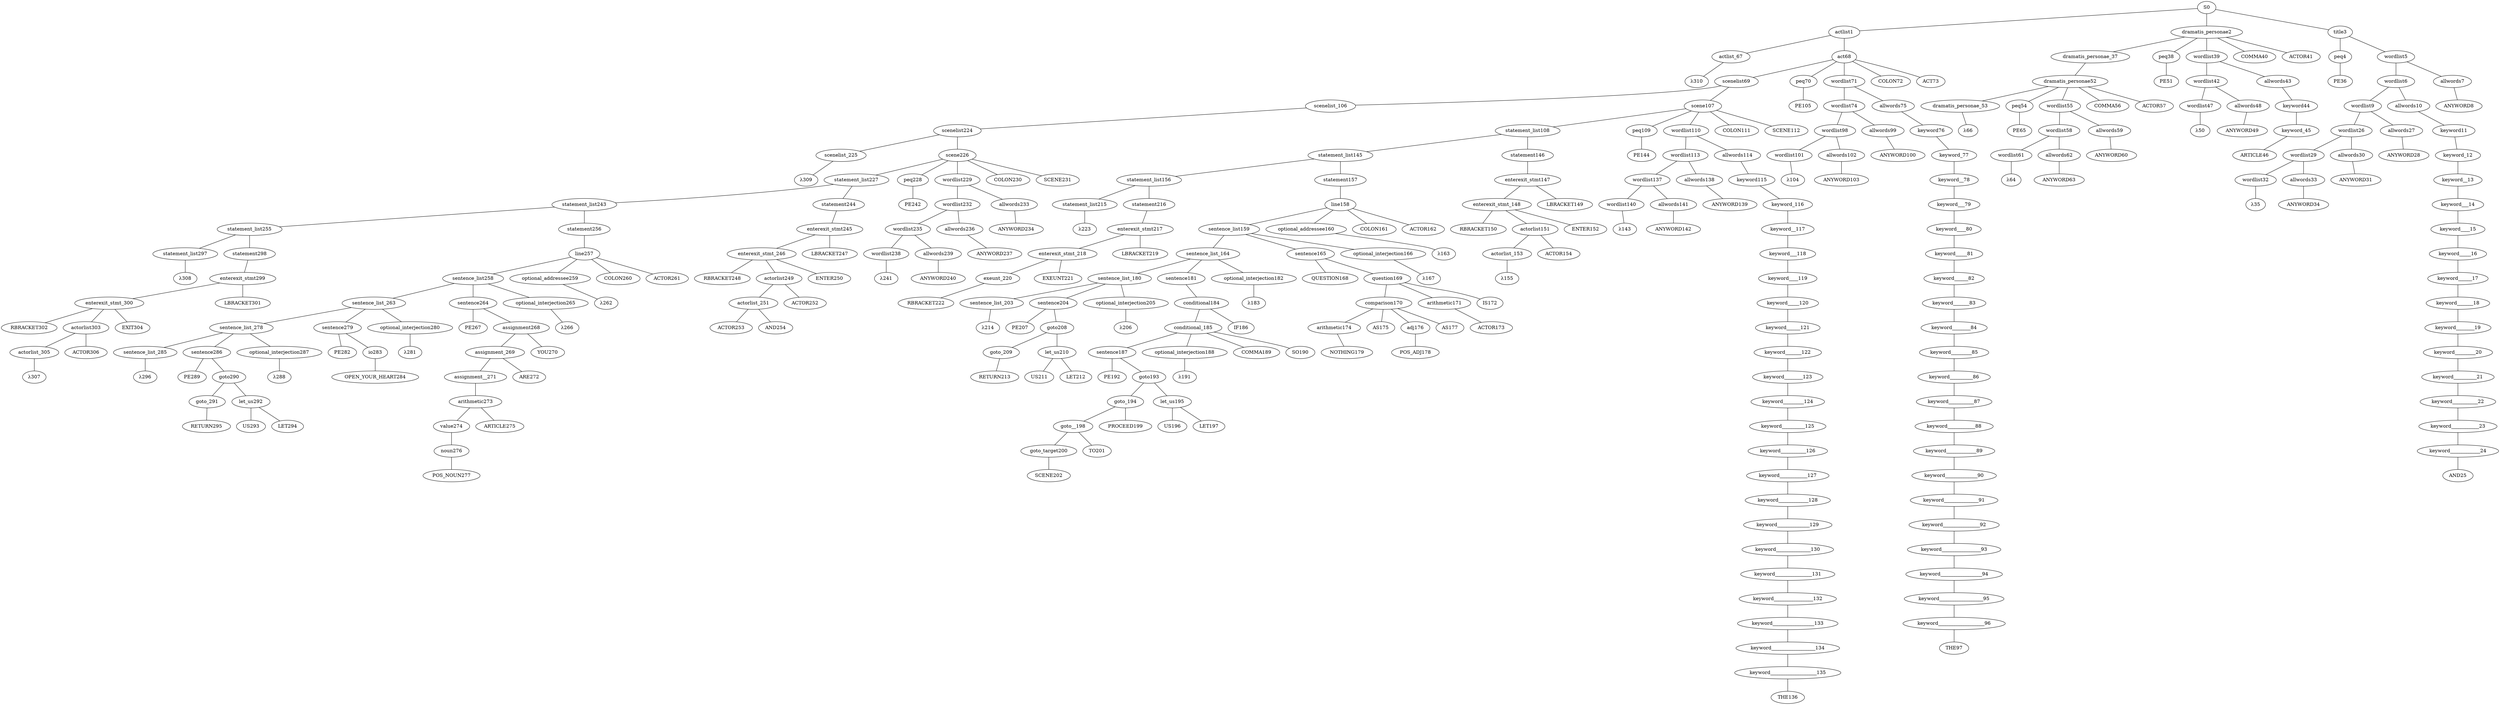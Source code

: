 strict graph {
	S0 -- actlist1
	S0 -- dramatis_personae2
	S0 -- title3

	title3 -- peq4
	title3 -- wordlist5

	wordlist5 -- wordlist6
	wordlist5 -- allwords7

	allwords7 -- ANYWORD8


	wordlist6 -- wordlist9
	wordlist6 -- allwords10

	allwords10 -- keyword11

	keyword11 -- keyword_12

	keyword_12 -- keyword__13

	keyword__13 -- keyword___14

	keyword___14 -- keyword____15

	keyword____15 -- keyword_____16

	keyword_____16 -- keyword______17

	keyword______17 -- keyword_______18

	keyword_______18 -- keyword________19

	keyword________19 -- keyword_________20

	keyword_________20 -- keyword__________21

	keyword__________21 -- keyword___________22

	keyword___________22 -- keyword____________23

	keyword____________23 -- keyword_____________24

	keyword_____________24 -- AND25


	wordlist9 -- wordlist26
	wordlist9 -- allwords27

	allwords27 -- ANYWORD28


	wordlist26 -- wordlist29
	wordlist26 -- allwords30

	allwords30 -- ANYWORD31


	wordlist29 -- wordlist32
	wordlist29 -- allwords33

	allwords33 -- ANYWORD34


	wordlist32 -- λ35

	peq4 -- PE36


	dramatis_personae2 -- dramatis_personae_37
	dramatis_personae2 -- peq38
	dramatis_personae2 -- wordlist39
	dramatis_personae2 -- COMMA40
	dramatis_personae2 -- ACTOR41



	wordlist39 -- wordlist42
	wordlist39 -- allwords43

	allwords43 -- keyword44

	keyword44 -- keyword_45

	keyword_45 -- ARTICLE46


	wordlist42 -- wordlist47
	wordlist42 -- allwords48

	allwords48 -- ANYWORD49


	wordlist47 -- λ50

	peq38 -- PE51


	dramatis_personae_37 -- dramatis_personae52

	dramatis_personae52 -- dramatis_personae_53
	dramatis_personae52 -- peq54
	dramatis_personae52 -- wordlist55
	dramatis_personae52 -- COMMA56
	dramatis_personae52 -- ACTOR57



	wordlist55 -- wordlist58
	wordlist55 -- allwords59

	allwords59 -- ANYWORD60


	wordlist58 -- wordlist61
	wordlist58 -- allwords62

	allwords62 -- ANYWORD63


	wordlist61 -- λ64

	peq54 -- PE65


	dramatis_personae_53 -- λ66

	actlist1 -- actlist_67
	actlist1 -- act68

	act68 -- scenelist69
	act68 -- peq70
	act68 -- wordlist71
	act68 -- COLON72
	act68 -- ACT73



	wordlist71 -- wordlist74
	wordlist71 -- allwords75

	allwords75 -- keyword76

	keyword76 -- keyword_77

	keyword_77 -- keyword__78

	keyword__78 -- keyword___79

	keyword___79 -- keyword____80

	keyword____80 -- keyword_____81

	keyword_____81 -- keyword______82

	keyword______82 -- keyword_______83

	keyword_______83 -- keyword________84

	keyword________84 -- keyword_________85

	keyword_________85 -- keyword__________86

	keyword__________86 -- keyword___________87

	keyword___________87 -- keyword____________88

	keyword____________88 -- keyword_____________89

	keyword_____________89 -- keyword______________90

	keyword______________90 -- keyword_______________91

	keyword_______________91 -- keyword________________92

	keyword________________92 -- keyword_________________93

	keyword_________________93 -- keyword__________________94

	keyword__________________94 -- keyword___________________95

	keyword___________________95 -- keyword____________________96

	keyword____________________96 -- THE97


	wordlist74 -- wordlist98
	wordlist74 -- allwords99

	allwords99 -- ANYWORD100


	wordlist98 -- wordlist101
	wordlist98 -- allwords102

	allwords102 -- ANYWORD103


	wordlist101 -- λ104

	peq70 -- PE105


	scenelist69 -- scenelist_106
	scenelist69 -- scene107

	scene107 -- statement_list108
	scene107 -- peq109
	scene107 -- wordlist110
	scene107 -- COLON111
	scene107 -- SCENE112



	wordlist110 -- wordlist113
	wordlist110 -- allwords114

	allwords114 -- keyword115

	keyword115 -- keyword_116

	keyword_116 -- keyword__117

	keyword__117 -- keyword___118

	keyword___118 -- keyword____119

	keyword____119 -- keyword_____120

	keyword_____120 -- keyword______121

	keyword______121 -- keyword_______122

	keyword_______122 -- keyword________123

	keyword________123 -- keyword_________124

	keyword_________124 -- keyword__________125

	keyword__________125 -- keyword___________126

	keyword___________126 -- keyword____________127

	keyword____________127 -- keyword_____________128

	keyword_____________128 -- keyword______________129

	keyword______________129 -- keyword_______________130

	keyword_______________130 -- keyword________________131

	keyword________________131 -- keyword_________________132

	keyword_________________132 -- keyword__________________133

	keyword__________________133 -- keyword___________________134

	keyword___________________134 -- keyword____________________135

	keyword____________________135 -- THE136


	wordlist113 -- wordlist137
	wordlist113 -- allwords138

	allwords138 -- ANYWORD139


	wordlist137 -- wordlist140
	wordlist137 -- allwords141

	allwords141 -- ANYWORD142


	wordlist140 -- λ143

	peq109 -- PE144


	statement_list108 -- statement_list145
	statement_list108 -- statement146

	statement146 -- enterexit_stmt147

	enterexit_stmt147 -- enterexit_stmt_148
	enterexit_stmt147 -- LBRACKET149


	enterexit_stmt_148 -- RBRACKET150
	enterexit_stmt_148 -- actorlist151
	enterexit_stmt_148 -- ENTER152


	actorlist151 -- actorlist_153
	actorlist151 -- ACTOR154


	actorlist_153 -- λ155


	statement_list145 -- statement_list156
	statement_list145 -- statement157

	statement157 -- line158

	line158 -- sentence_list159
	line158 -- optional_addressee160
	line158 -- COLON161
	line158 -- ACTOR162



	optional_addressee160 -- λ163

	sentence_list159 -- sentence_list_164
	sentence_list159 -- sentence165
	sentence_list159 -- optional_interjection166

	optional_interjection166 -- λ167

	sentence165 -- QUESTION168
	sentence165 -- question169

	question169 -- comparison170
	question169 -- arithmetic171
	question169 -- IS172


	arithmetic171 -- ACTOR173


	comparison170 -- arithmetic174
	comparison170 -- AS175
	comparison170 -- adj176
	comparison170 -- AS177


	adj176 -- POS_ADJ178



	arithmetic174 -- NOTHING179



	sentence_list_164 -- sentence_list_180
	sentence_list_164 -- sentence181
	sentence_list_164 -- optional_interjection182

	optional_interjection182 -- λ183

	sentence181 -- conditional184

	conditional184 -- conditional_185
	conditional184 -- IF186


	conditional_185 -- sentence187
	conditional_185 -- optional_interjection188
	conditional_185 -- COMMA189
	conditional_185 -- SO190



	optional_interjection188 -- λ191

	sentence187 -- PE192
	sentence187 -- goto193

	goto193 -- goto_194
	goto193 -- let_us195

	let_us195 -- US196
	let_us195 -- LET197



	goto_194 -- goto__198
	goto_194 -- PROCEED199


	goto__198 -- goto_target200
	goto__198 -- TO201


	goto_target200 -- SCENE202



	sentence_list_180 -- sentence_list_203
	sentence_list_180 -- sentence204
	sentence_list_180 -- optional_interjection205

	optional_interjection205 -- λ206

	sentence204 -- PE207
	sentence204 -- goto208

	goto208 -- goto_209
	goto208 -- let_us210

	let_us210 -- US211
	let_us210 -- LET212



	goto_209 -- RETURN213



	sentence_list_203 -- λ214

	statement_list156 -- statement_list215
	statement_list156 -- statement216

	statement216 -- enterexit_stmt217

	enterexit_stmt217 -- enterexit_stmt_218
	enterexit_stmt217 -- LBRACKET219


	enterexit_stmt_218 -- exeunt_220
	enterexit_stmt_218 -- EXEUNT221


	exeunt_220 -- RBRACKET222


	statement_list215 -- λ223

	scenelist_106 -- scenelist224

	scenelist224 -- scenelist_225
	scenelist224 -- scene226

	scene226 -- statement_list227
	scene226 -- peq228
	scene226 -- wordlist229
	scene226 -- COLON230
	scene226 -- SCENE231



	wordlist229 -- wordlist232
	wordlist229 -- allwords233

	allwords233 -- ANYWORD234


	wordlist232 -- wordlist235
	wordlist232 -- allwords236

	allwords236 -- ANYWORD237


	wordlist235 -- wordlist238
	wordlist235 -- allwords239

	allwords239 -- ANYWORD240


	wordlist238 -- λ241

	peq228 -- PE242


	statement_list227 -- statement_list243
	statement_list227 -- statement244

	statement244 -- enterexit_stmt245

	enterexit_stmt245 -- enterexit_stmt_246
	enterexit_stmt245 -- LBRACKET247


	enterexit_stmt_246 -- RBRACKET248
	enterexit_stmt_246 -- actorlist249
	enterexit_stmt_246 -- ENTER250


	actorlist249 -- actorlist_251
	actorlist249 -- ACTOR252


	actorlist_251 -- ACTOR253
	actorlist_251 -- AND254




	statement_list243 -- statement_list255
	statement_list243 -- statement256

	statement256 -- line257

	line257 -- sentence_list258
	line257 -- optional_addressee259
	line257 -- COLON260
	line257 -- ACTOR261



	optional_addressee259 -- λ262

	sentence_list258 -- sentence_list_263
	sentence_list258 -- sentence264
	sentence_list258 -- optional_interjection265

	optional_interjection265 -- λ266

	sentence264 -- PE267
	sentence264 -- assignment268

	assignment268 -- assignment_269
	assignment268 -- YOU270


	assignment_269 -- assignment__271
	assignment_269 -- ARE272


	assignment__271 -- arithmetic273

	arithmetic273 -- value274
	arithmetic273 -- ARTICLE275


	value274 -- noun276

	noun276 -- POS_NOUN277



	sentence_list_263 -- sentence_list_278
	sentence_list_263 -- sentence279
	sentence_list_263 -- optional_interjection280

	optional_interjection280 -- λ281

	sentence279 -- PE282
	sentence279 -- io283

	io283 -- OPEN_YOUR_HEART284



	sentence_list_278 -- sentence_list_285
	sentence_list_278 -- sentence286
	sentence_list_278 -- optional_interjection287

	optional_interjection287 -- λ288

	sentence286 -- PE289
	sentence286 -- goto290

	goto290 -- goto_291
	goto290 -- let_us292

	let_us292 -- US293
	let_us292 -- LET294



	goto_291 -- RETURN295



	sentence_list_285 -- λ296

	statement_list255 -- statement_list297
	statement_list255 -- statement298

	statement298 -- enterexit_stmt299

	enterexit_stmt299 -- enterexit_stmt_300
	enterexit_stmt299 -- LBRACKET301


	enterexit_stmt_300 -- RBRACKET302
	enterexit_stmt_300 -- actorlist303
	enterexit_stmt_300 -- EXIT304


	actorlist303 -- actorlist_305
	actorlist303 -- ACTOR306


	actorlist_305 -- λ307


	statement_list297 -- λ308

	scenelist_225 -- λ309

	actlist_67 -- λ310


}
